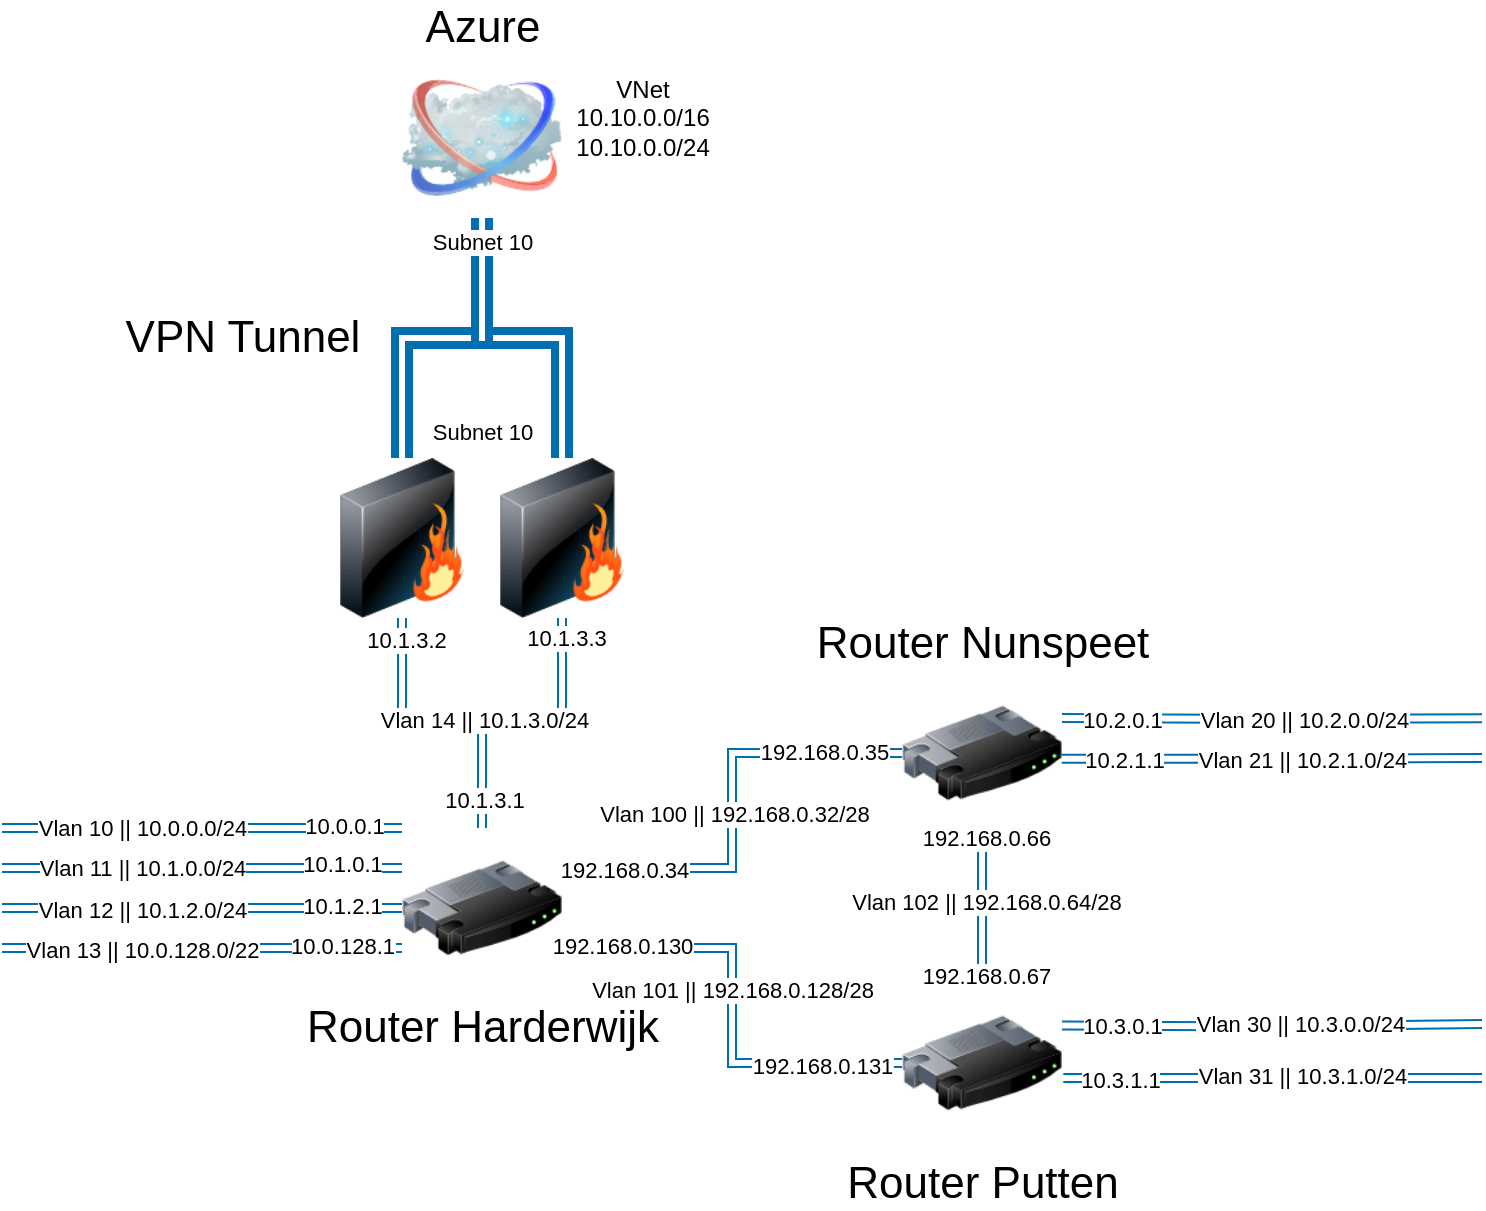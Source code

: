 <mxfile version="22.1.11" type="device">
  <diagram name="Page-1" id="55a83fd1-7818-8e21-69c5-c3457e3827bb">
    <mxGraphModel dx="1050" dy="1408" grid="1" gridSize="10" guides="1" tooltips="1" connect="1" arrows="1" fold="1" page="1" pageScale="1" pageWidth="1100" pageHeight="850" background="none" math="0" shadow="0">
      <root>
        <mxCell id="0" />
        <mxCell id="1" parent="0" />
        <mxCell id="I2UD4_jPKSJrJxbRWVcJ-2" value="Azure" style="image;html=1;labelBackgroundColor=#ffffff;image=img/lib/clip_art/networking/Cloud_128x128.png;rounded=1;shadow=0;comic=0;strokeWidth=2;fontSize=22;labelPosition=center;verticalLabelPosition=top;align=center;verticalAlign=bottom;" parent="1" vertex="1">
          <mxGeometry x="510" y="-40" width="80" height="80" as="geometry" />
        </mxCell>
        <mxCell id="I2UD4_jPKSJrJxbRWVcJ-5" style="edgeStyle=orthogonalEdgeStyle;rounded=0;orthogonalLoop=1;jettySize=auto;html=1;endArrow=none;endFill=0;exitX=0.5;exitY=1;exitDx=0;exitDy=0;shape=link;strokeWidth=4;strokeColor=#006EAF;fillColor=#1ba1e2;targetPerimeterSpacing=0;endSize=6;verticalAlign=bottom;labelPosition=center;verticalLabelPosition=top;align=center;fontSize=22;horizontal=1;entryX=0.5;entryY=0;entryDx=0;entryDy=0;" parent="1" source="I2UD4_jPKSJrJxbRWVcJ-2" target="I2UD4_jPKSJrJxbRWVcJ-113" edge="1">
          <mxGeometry relative="1" as="geometry">
            <mxPoint x="690" y="70" as="sourcePoint" />
            <mxPoint x="490" y="165" as="targetPoint" />
          </mxGeometry>
        </mxCell>
        <mxCell id="I2UD4_jPKSJrJxbRWVcJ-115" value="Subnet 10" style="edgeLabel;html=1;align=center;verticalAlign=middle;resizable=0;points=[];" parent="I2UD4_jPKSJrJxbRWVcJ-5" vertex="1" connectable="0">
          <mxGeometry x="0.831" y="4" relative="1" as="geometry">
            <mxPoint x="36" as="offset" />
          </mxGeometry>
        </mxCell>
        <mxCell id="I2UD4_jPKSJrJxbRWVcJ-18" style="edgeStyle=orthogonalEdgeStyle;rounded=0;orthogonalLoop=1;jettySize=auto;html=1;entryX=0;entryY=0.5;entryDx=0;entryDy=0;endArrow=none;endFill=0;exitX=1;exitY=0.75;exitDx=0;exitDy=0;fillColor=#1ba1e2;strokeColor=#006EAF;shape=link;" parent="1" source="I2UD4_jPKSJrJxbRWVcJ-8" target="I2UD4_jPKSJrJxbRWVcJ-16" edge="1">
          <mxGeometry relative="1" as="geometry" />
        </mxCell>
        <mxCell id="I2UD4_jPKSJrJxbRWVcJ-76" value="Vlan 101 || 192.168.0.128/28" style="edgeLabel;html=1;align=center;verticalAlign=middle;resizable=0;points=[];" parent="I2UD4_jPKSJrJxbRWVcJ-18" vertex="1" connectable="0">
          <mxGeometry x="-0.1" relative="1" as="geometry">
            <mxPoint y="3" as="offset" />
          </mxGeometry>
        </mxCell>
        <mxCell id="I2UD4_jPKSJrJxbRWVcJ-106" value="192.168.0.130" style="edgeLabel;html=1;align=center;verticalAlign=middle;resizable=0;points=[];" parent="I2UD4_jPKSJrJxbRWVcJ-18" vertex="1" connectable="0">
          <mxGeometry x="-0.939" y="1" relative="1" as="geometry">
            <mxPoint x="23" as="offset" />
          </mxGeometry>
        </mxCell>
        <mxCell id="I2UD4_jPKSJrJxbRWVcJ-107" value="192.168.0.131" style="edgeLabel;html=1;align=center;verticalAlign=middle;resizable=0;points=[];" parent="I2UD4_jPKSJrJxbRWVcJ-18" vertex="1" connectable="0">
          <mxGeometry x="0.806" y="-1" relative="1" as="geometry">
            <mxPoint x="-18" as="offset" />
          </mxGeometry>
        </mxCell>
        <mxCell id="I2UD4_jPKSJrJxbRWVcJ-19" style="edgeStyle=orthogonalEdgeStyle;rounded=0;orthogonalLoop=1;jettySize=auto;html=1;entryX=0;entryY=0.5;entryDx=0;entryDy=0;endArrow=none;endFill=0;exitX=1;exitY=0.25;exitDx=0;exitDy=0;shape=link;fillColor=#1ba1e2;strokeColor=#006EAF;" parent="1" source="I2UD4_jPKSJrJxbRWVcJ-8" target="I2UD4_jPKSJrJxbRWVcJ-17" edge="1">
          <mxGeometry relative="1" as="geometry" />
        </mxCell>
        <mxCell id="I2UD4_jPKSJrJxbRWVcJ-75" value="Vlan 100 || 192.168.0.32/28" style="edgeLabel;html=1;align=center;verticalAlign=middle;resizable=0;points=[];" parent="I2UD4_jPKSJrJxbRWVcJ-19" vertex="1" connectable="0">
          <mxGeometry x="-0.015" y="-1" relative="1" as="geometry">
            <mxPoint as="offset" />
          </mxGeometry>
        </mxCell>
        <mxCell id="I2UD4_jPKSJrJxbRWVcJ-108" value="192.168.0.34" style="edgeLabel;html=1;align=center;verticalAlign=middle;resizable=0;points=[];" parent="I2UD4_jPKSJrJxbRWVcJ-19" vertex="1" connectable="0">
          <mxGeometry x="-0.813" y="-1" relative="1" as="geometry">
            <mxPoint x="9" as="offset" />
          </mxGeometry>
        </mxCell>
        <mxCell id="I2UD4_jPKSJrJxbRWVcJ-109" value="192.168.0.35" style="edgeLabel;html=1;align=center;verticalAlign=middle;resizable=0;points=[];" parent="I2UD4_jPKSJrJxbRWVcJ-19" vertex="1" connectable="0">
          <mxGeometry x="0.873" y="1" relative="1" as="geometry">
            <mxPoint x="-25" as="offset" />
          </mxGeometry>
        </mxCell>
        <mxCell id="I2UD4_jPKSJrJxbRWVcJ-79" style="edgeStyle=orthogonalEdgeStyle;rounded=0;orthogonalLoop=1;jettySize=auto;html=1;exitX=0;exitY=0;exitDx=0;exitDy=0;shape=link;fillColor=#1ba1e2;strokeColor=#006EAF;" parent="1" source="I2UD4_jPKSJrJxbRWVcJ-8" edge="1">
          <mxGeometry relative="1" as="geometry">
            <mxPoint x="310" y="345" as="targetPoint" />
            <Array as="points">
              <mxPoint x="490" y="345" />
              <mxPoint x="490" y="345" />
            </Array>
          </mxGeometry>
        </mxCell>
        <mxCell id="I2UD4_jPKSJrJxbRWVcJ-84" value="Vlan 10 || 10.0.0.0/24" style="edgeLabel;html=1;align=center;verticalAlign=middle;resizable=0;points=[];" parent="I2UD4_jPKSJrJxbRWVcJ-79" vertex="1" connectable="0">
          <mxGeometry x="0.165" y="2" relative="1" as="geometry">
            <mxPoint x="-14" y="-2" as="offset" />
          </mxGeometry>
        </mxCell>
        <mxCell id="I2UD4_jPKSJrJxbRWVcJ-98" value="10.0.0.1" style="edgeLabel;html=1;align=center;verticalAlign=middle;resizable=0;points=[];" parent="I2UD4_jPKSJrJxbRWVcJ-79" vertex="1" connectable="0">
          <mxGeometry x="-0.824" y="-1" relative="1" as="geometry">
            <mxPoint x="-12" as="offset" />
          </mxGeometry>
        </mxCell>
        <mxCell id="I2UD4_jPKSJrJxbRWVcJ-80" style="edgeStyle=orthogonalEdgeStyle;rounded=0;orthogonalLoop=1;jettySize=auto;html=1;exitX=0;exitY=0.25;exitDx=0;exitDy=0;shape=link;fillColor=#1ba1e2;strokeColor=#006EAF;" parent="1" source="I2UD4_jPKSJrJxbRWVcJ-8" edge="1">
          <mxGeometry relative="1" as="geometry">
            <mxPoint x="310" y="365" as="targetPoint" />
          </mxGeometry>
        </mxCell>
        <mxCell id="I2UD4_jPKSJrJxbRWVcJ-85" value="Vlan 11 || 10.1.0.0/24" style="edgeLabel;html=1;align=center;verticalAlign=middle;resizable=0;points=[];" parent="I2UD4_jPKSJrJxbRWVcJ-80" vertex="1" connectable="0">
          <mxGeometry x="0.22" y="-1" relative="1" as="geometry">
            <mxPoint x="-8" as="offset" />
          </mxGeometry>
        </mxCell>
        <mxCell id="I2UD4_jPKSJrJxbRWVcJ-93" value="10.1.0.1" style="edgeLabel;html=1;align=center;verticalAlign=middle;resizable=0;points=[];" parent="I2UD4_jPKSJrJxbRWVcJ-80" vertex="1" connectable="0">
          <mxGeometry x="-0.791" y="-2" relative="1" as="geometry">
            <mxPoint x="-9" as="offset" />
          </mxGeometry>
        </mxCell>
        <mxCell id="I2UD4_jPKSJrJxbRWVcJ-81" style="edgeStyle=orthogonalEdgeStyle;rounded=0;orthogonalLoop=1;jettySize=auto;html=1;exitX=0;exitY=0.5;exitDx=0;exitDy=0;shape=link;fillColor=#1ba1e2;strokeColor=#006EAF;" parent="1" source="I2UD4_jPKSJrJxbRWVcJ-8" edge="1">
          <mxGeometry relative="1" as="geometry">
            <mxPoint x="310" y="385" as="targetPoint" />
          </mxGeometry>
        </mxCell>
        <mxCell id="I2UD4_jPKSJrJxbRWVcJ-86" value="Vlan 12 || 10.1.2.0/24" style="edgeLabel;html=1;align=center;verticalAlign=middle;resizable=0;points=[];" parent="I2UD4_jPKSJrJxbRWVcJ-81" vertex="1" connectable="0">
          <mxGeometry x="0.194" y="2" relative="1" as="geometry">
            <mxPoint x="-11" y="-2" as="offset" />
          </mxGeometry>
        </mxCell>
        <mxCell id="I2UD4_jPKSJrJxbRWVcJ-96" value="10.1.2.1" style="edgeLabel;html=1;align=center;verticalAlign=middle;resizable=0;points=[];" parent="I2UD4_jPKSJrJxbRWVcJ-81" vertex="1" connectable="0">
          <mxGeometry x="-0.743" y="-1" relative="1" as="geometry">
            <mxPoint x="-4" as="offset" />
          </mxGeometry>
        </mxCell>
        <mxCell id="I2UD4_jPKSJrJxbRWVcJ-82" style="edgeStyle=orthogonalEdgeStyle;rounded=0;orthogonalLoop=1;jettySize=auto;html=1;exitX=0;exitY=0.75;exitDx=0;exitDy=0;shape=link;fillColor=#1ba1e2;strokeColor=#006EAF;" parent="1" source="I2UD4_jPKSJrJxbRWVcJ-8" edge="1">
          <mxGeometry relative="1" as="geometry">
            <mxPoint x="310" y="405" as="targetPoint" />
          </mxGeometry>
        </mxCell>
        <mxCell id="I2UD4_jPKSJrJxbRWVcJ-87" value="Vlan 13 || 10.0.128.0/22" style="edgeLabel;html=1;align=center;verticalAlign=middle;resizable=0;points=[];" parent="I2UD4_jPKSJrJxbRWVcJ-82" vertex="1" connectable="0">
          <mxGeometry x="0.144" relative="1" as="geometry">
            <mxPoint x="-16" as="offset" />
          </mxGeometry>
        </mxCell>
        <mxCell id="I2UD4_jPKSJrJxbRWVcJ-91" value="10.0.128.1" style="edgeLabel;html=1;align=center;verticalAlign=middle;resizable=0;points=[];" parent="I2UD4_jPKSJrJxbRWVcJ-82" vertex="1" connectable="0">
          <mxGeometry x="-0.796" y="-1" relative="1" as="geometry">
            <mxPoint x="-10" as="offset" />
          </mxGeometry>
        </mxCell>
        <mxCell id="I2UD4_jPKSJrJxbRWVcJ-121" style="edgeStyle=orthogonalEdgeStyle;rounded=0;orthogonalLoop=1;jettySize=auto;html=1;entryX=0.5;entryY=1;entryDx=0;entryDy=0;shape=link;fillColor=#1ba1e2;strokeColor=#006EAF;" parent="1" source="I2UD4_jPKSJrJxbRWVcJ-8" target="I2UD4_jPKSJrJxbRWVcJ-120" edge="1">
          <mxGeometry relative="1" as="geometry" />
        </mxCell>
        <mxCell id="I2UD4_jPKSJrJxbRWVcJ-122" value="10.1.3.3" style="edgeLabel;html=1;align=center;verticalAlign=middle;resizable=0;points=[];" parent="I2UD4_jPKSJrJxbRWVcJ-121" vertex="1" connectable="0">
          <mxGeometry x="0.872" y="-2" relative="1" as="geometry">
            <mxPoint as="offset" />
          </mxGeometry>
        </mxCell>
        <mxCell id="I2UD4_jPKSJrJxbRWVcJ-8" value="Router Harderwijk" style="image;html=1;image=img/lib/clip_art/networking/Router_128x128.png;verticalAlign=top;fontSize=22;labelPosition=center;verticalLabelPosition=bottom;align=center;" parent="1" vertex="1">
          <mxGeometry x="510" y="345" width="80" height="80" as="geometry" />
        </mxCell>
        <mxCell id="I2UD4_jPKSJrJxbRWVcJ-21" style="edgeStyle=orthogonalEdgeStyle;rounded=0;orthogonalLoop=1;jettySize=auto;html=1;entryX=0.5;entryY=1;entryDx=0;entryDy=0;endArrow=none;endFill=0;fillColor=#1ba1e2;strokeColor=#006EAF;shape=link;" parent="1" source="I2UD4_jPKSJrJxbRWVcJ-16" target="I2UD4_jPKSJrJxbRWVcJ-17" edge="1">
          <mxGeometry relative="1" as="geometry" />
        </mxCell>
        <mxCell id="I2UD4_jPKSJrJxbRWVcJ-77" value="Vlan 102 || 192.168.0.64/28" style="edgeLabel;html=1;align=center;verticalAlign=middle;resizable=0;points=[];" parent="I2UD4_jPKSJrJxbRWVcJ-21" vertex="1" connectable="0">
          <mxGeometry x="0.089" y="-2" relative="1" as="geometry">
            <mxPoint as="offset" />
          </mxGeometry>
        </mxCell>
        <mxCell id="I2UD4_jPKSJrJxbRWVcJ-111" value="192.168.0.66" style="edgeLabel;html=1;align=center;verticalAlign=middle;resizable=0;points=[];" parent="I2UD4_jPKSJrJxbRWVcJ-21" vertex="1" connectable="0">
          <mxGeometry x="0.741" y="-2" relative="1" as="geometry">
            <mxPoint y="-7" as="offset" />
          </mxGeometry>
        </mxCell>
        <mxCell id="I2UD4_jPKSJrJxbRWVcJ-112" value="192.168.0.67" style="edgeLabel;html=1;align=center;verticalAlign=middle;resizable=0;points=[];" parent="I2UD4_jPKSJrJxbRWVcJ-21" vertex="1" connectable="0">
          <mxGeometry x="-0.893" y="-2" relative="1" as="geometry">
            <mxPoint as="offset" />
          </mxGeometry>
        </mxCell>
        <mxCell id="I2UD4_jPKSJrJxbRWVcJ-71" style="edgeStyle=orthogonalEdgeStyle;rounded=0;orthogonalLoop=1;jettySize=auto;html=1;fillColor=#1ba1e2;strokeColor=#006EAF;shape=link;exitX=1.008;exitY=0.544;exitDx=0;exitDy=0;exitPerimeter=0;" parent="1" edge="1">
          <mxGeometry relative="1" as="geometry">
            <mxPoint x="1050" y="470" as="targetPoint" />
            <mxPoint x="840.64" y="470.02" as="sourcePoint" />
          </mxGeometry>
        </mxCell>
        <mxCell id="I2UD4_jPKSJrJxbRWVcJ-74" value="Vlan 31 || 10.3.1.0/24" style="edgeLabel;html=1;align=center;verticalAlign=middle;resizable=0;points=[];" parent="I2UD4_jPKSJrJxbRWVcJ-71" vertex="1" connectable="0">
          <mxGeometry x="0.037" y="-1" relative="1" as="geometry">
            <mxPoint x="11" y="-2" as="offset" />
          </mxGeometry>
        </mxCell>
        <mxCell id="I2UD4_jPKSJrJxbRWVcJ-103" value="10.3.1.1" style="edgeLabel;html=1;align=center;verticalAlign=middle;resizable=0;points=[];" parent="I2UD4_jPKSJrJxbRWVcJ-71" vertex="1" connectable="0">
          <mxGeometry x="-0.861" y="-1" relative="1" as="geometry">
            <mxPoint x="14" as="offset" />
          </mxGeometry>
        </mxCell>
        <mxCell id="I2UD4_jPKSJrJxbRWVcJ-72" style="edgeStyle=orthogonalEdgeStyle;rounded=0;orthogonalLoop=1;jettySize=auto;html=1;exitX=1.033;exitY=0.265;exitDx=0;exitDy=0;shape=link;fillColor=#1ba1e2;strokeColor=#006EAF;exitPerimeter=0;" parent="1" edge="1">
          <mxGeometry relative="1" as="geometry">
            <mxPoint x="1050" y="443" as="targetPoint" />
            <mxPoint x="840.0" y="443.7" as="sourcePoint" />
          </mxGeometry>
        </mxCell>
        <mxCell id="I2UD4_jPKSJrJxbRWVcJ-73" value="Vlan 30 || 10.3.0.0/24" style="edgeLabel;html=1;align=center;verticalAlign=middle;resizable=0;points=[];" parent="I2UD4_jPKSJrJxbRWVcJ-72" vertex="1" connectable="0">
          <mxGeometry x="-0.034" y="1" relative="1" as="geometry">
            <mxPoint x="17" as="offset" />
          </mxGeometry>
        </mxCell>
        <mxCell id="I2UD4_jPKSJrJxbRWVcJ-102" value="10.3.0.1" style="edgeLabel;html=1;align=center;verticalAlign=middle;resizable=0;points=[];" parent="I2UD4_jPKSJrJxbRWVcJ-72" vertex="1" connectable="0">
          <mxGeometry x="-0.953" relative="1" as="geometry">
            <mxPoint x="25" as="offset" />
          </mxGeometry>
        </mxCell>
        <mxCell id="I2UD4_jPKSJrJxbRWVcJ-16" value="Router Putten" style="image;html=1;image=img/lib/clip_art/networking/Router_128x128.png;fontSize=22;labelPosition=center;verticalLabelPosition=bottom;align=center;verticalAlign=top;" parent="1" vertex="1">
          <mxGeometry x="760" y="422.5" width="80" height="80" as="geometry" />
        </mxCell>
        <mxCell id="I2UD4_jPKSJrJxbRWVcJ-67" style="edgeStyle=orthogonalEdgeStyle;rounded=0;orthogonalLoop=1;jettySize=auto;html=1;fillColor=#1ba1e2;strokeColor=#006EAF;shape=link;exitX=0.998;exitY=0.536;exitDx=0;exitDy=0;exitPerimeter=0;" parent="1" source="I2UD4_jPKSJrJxbRWVcJ-17" edge="1">
          <mxGeometry relative="1" as="geometry">
            <mxPoint x="1050" y="310" as="targetPoint" />
          </mxGeometry>
        </mxCell>
        <mxCell id="I2UD4_jPKSJrJxbRWVcJ-70" value="Vlan 21 || 10.2.1.0/24" style="edgeLabel;html=1;align=center;verticalAlign=middle;resizable=0;points=[];" parent="I2UD4_jPKSJrJxbRWVcJ-67" vertex="1" connectable="0">
          <mxGeometry x="0.037" relative="1" as="geometry">
            <mxPoint x="11" as="offset" />
          </mxGeometry>
        </mxCell>
        <mxCell id="I2UD4_jPKSJrJxbRWVcJ-105" value="10.2.1.1" style="edgeLabel;html=1;align=center;verticalAlign=middle;resizable=0;points=[];" parent="I2UD4_jPKSJrJxbRWVcJ-67" vertex="1" connectable="0">
          <mxGeometry x="-0.825" relative="1" as="geometry">
            <mxPoint x="12" as="offset" />
          </mxGeometry>
        </mxCell>
        <mxCell id="I2UD4_jPKSJrJxbRWVcJ-100" style="edgeStyle=orthogonalEdgeStyle;rounded=0;orthogonalLoop=1;jettySize=auto;html=1;exitX=1;exitY=0.25;exitDx=0;exitDy=0;shape=link;fillColor=#1ba1e2;strokeColor=#006EAF;" parent="1" edge="1">
          <mxGeometry relative="1" as="geometry">
            <mxPoint x="1050" y="290.119" as="targetPoint" />
            <mxPoint x="840" y="290" as="sourcePoint" />
          </mxGeometry>
        </mxCell>
        <mxCell id="I2UD4_jPKSJrJxbRWVcJ-101" value="Vlan 20 || 10.2.0.0/24" style="edgeLabel;html=1;align=center;verticalAlign=middle;resizable=0;points=[];" parent="I2UD4_jPKSJrJxbRWVcJ-100" vertex="1" connectable="0">
          <mxGeometry x="0.24" y="2" relative="1" as="geometry">
            <mxPoint x="-10" y="2" as="offset" />
          </mxGeometry>
        </mxCell>
        <mxCell id="I2UD4_jPKSJrJxbRWVcJ-104" value="10.2.0.1" style="edgeLabel;html=1;align=center;verticalAlign=middle;resizable=0;points=[];" parent="I2UD4_jPKSJrJxbRWVcJ-100" vertex="1" connectable="0">
          <mxGeometry x="-0.839" y="-1" relative="1" as="geometry">
            <mxPoint x="13" as="offset" />
          </mxGeometry>
        </mxCell>
        <mxCell id="I2UD4_jPKSJrJxbRWVcJ-17" value="Router Nunspeet" style="image;html=1;image=img/lib/clip_art/networking/Router_128x128.png;fontSize=22;labelPosition=center;verticalLabelPosition=top;align=center;verticalAlign=bottom;" parent="1" vertex="1">
          <mxGeometry x="760" y="267.5" width="80" height="80" as="geometry" />
        </mxCell>
        <mxCell id="I2UD4_jPKSJrJxbRWVcJ-37" value="&lt;font style=&quot;font-size: 22px;&quot;&gt;VPN Tunnel&lt;/font&gt;" style="text;html=1;align=center;verticalAlign=middle;resizable=0;points=[];autosize=1;strokeColor=none;fillColor=none;" parent="1" vertex="1">
          <mxGeometry x="360" y="80" width="140" height="40" as="geometry" />
        </mxCell>
        <mxCell id="I2UD4_jPKSJrJxbRWVcJ-116" style="edgeStyle=orthogonalEdgeStyle;rounded=0;orthogonalLoop=1;jettySize=auto;html=1;entryX=0.5;entryY=0;entryDx=0;entryDy=0;shape=link;fillColor=#1ba1e2;strokeColor=#006EAF;" parent="1" source="I2UD4_jPKSJrJxbRWVcJ-113" target="I2UD4_jPKSJrJxbRWVcJ-8" edge="1">
          <mxGeometry relative="1" as="geometry" />
        </mxCell>
        <mxCell id="I2UD4_jPKSJrJxbRWVcJ-117" value="Vlan 14 || 10.1.3.0/24" style="edgeLabel;html=1;align=center;verticalAlign=middle;resizable=0;points=[];" parent="I2UD4_jPKSJrJxbRWVcJ-116" vertex="1" connectable="0">
          <mxGeometry x="-0.064" y="2" relative="1" as="geometry">
            <mxPoint x="25" as="offset" />
          </mxGeometry>
        </mxCell>
        <mxCell id="I2UD4_jPKSJrJxbRWVcJ-118" value="10.1.3.2" style="edgeLabel;html=1;align=center;verticalAlign=middle;resizable=0;points=[];" parent="I2UD4_jPKSJrJxbRWVcJ-116" vertex="1" connectable="0">
          <mxGeometry x="-0.848" y="2" relative="1" as="geometry">
            <mxPoint as="offset" />
          </mxGeometry>
        </mxCell>
        <mxCell id="I2UD4_jPKSJrJxbRWVcJ-119" value="10.1.3.1" style="edgeLabel;html=1;align=center;verticalAlign=middle;resizable=0;points=[];" parent="I2UD4_jPKSJrJxbRWVcJ-116" vertex="1" connectable="0">
          <mxGeometry x="0.807" y="1" relative="1" as="geometry">
            <mxPoint as="offset" />
          </mxGeometry>
        </mxCell>
        <mxCell id="I2UD4_jPKSJrJxbRWVcJ-113" value="" style="image;html=1;image=img/lib/clip_art/networking/Firewall_128x128.png" parent="1" vertex="1">
          <mxGeometry x="470" y="160" width="80" height="80" as="geometry" />
        </mxCell>
        <mxCell id="I2UD4_jPKSJrJxbRWVcJ-123" style="edgeStyle=orthogonalEdgeStyle;rounded=0;orthogonalLoop=1;jettySize=auto;html=1;entryX=0.5;entryY=1;entryDx=0;entryDy=0;shape=link;fillColor=#1ba1e2;strokeColor=#006EAF;strokeWidth=4;" parent="1" source="I2UD4_jPKSJrJxbRWVcJ-120" target="I2UD4_jPKSJrJxbRWVcJ-2" edge="1">
          <mxGeometry relative="1" as="geometry" />
        </mxCell>
        <mxCell id="I2UD4_jPKSJrJxbRWVcJ-125" value="Subnet 10" style="edgeLabel;html=1;align=center;verticalAlign=middle;resizable=0;points=[];" parent="I2UD4_jPKSJrJxbRWVcJ-123" vertex="1" connectable="0">
          <mxGeometry x="0.858" y="6" relative="1" as="geometry">
            <mxPoint x="6" as="offset" />
          </mxGeometry>
        </mxCell>
        <mxCell id="I2UD4_jPKSJrJxbRWVcJ-120" value="" style="image;html=1;image=img/lib/clip_art/networking/Firewall_128x128.png" parent="1" vertex="1">
          <mxGeometry x="550" y="160" width="80" height="80" as="geometry" />
        </mxCell>
        <mxCell id="0ZR98HW8IklXaUNTtzly-2" value="&lt;div&gt;VNet&lt;/div&gt;&lt;div&gt;10.10.0.0/16&lt;/div&gt;&lt;div&gt;10.10.0.0/24&lt;br&gt;&lt;/div&gt;" style="text;html=1;align=center;verticalAlign=middle;resizable=0;points=[];autosize=1;strokeColor=none;fillColor=none;" vertex="1" parent="1">
          <mxGeometry x="585" y="-40" width="90" height="60" as="geometry" />
        </mxCell>
      </root>
    </mxGraphModel>
  </diagram>
</mxfile>
